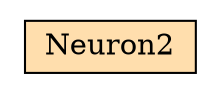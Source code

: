 digraph Neuron2_hierarchy { rankdir="TB" 
 node [shape="rectangle"]; 
rankdir="LR" 
stylesheet = "styles.css"
module_1 [shape= "plaintext" href="Neuron2.dot.svg" label=<

<TABLE BORDER="0" CELLBORDER="1" CELLSPACING="0" CELLPADDING="4" >
      
  <TR >
    <TD BGCOLOR="#FFDEAD" > Neuron2 </TD>
  </TR>
        
</TABLE>>];

      }